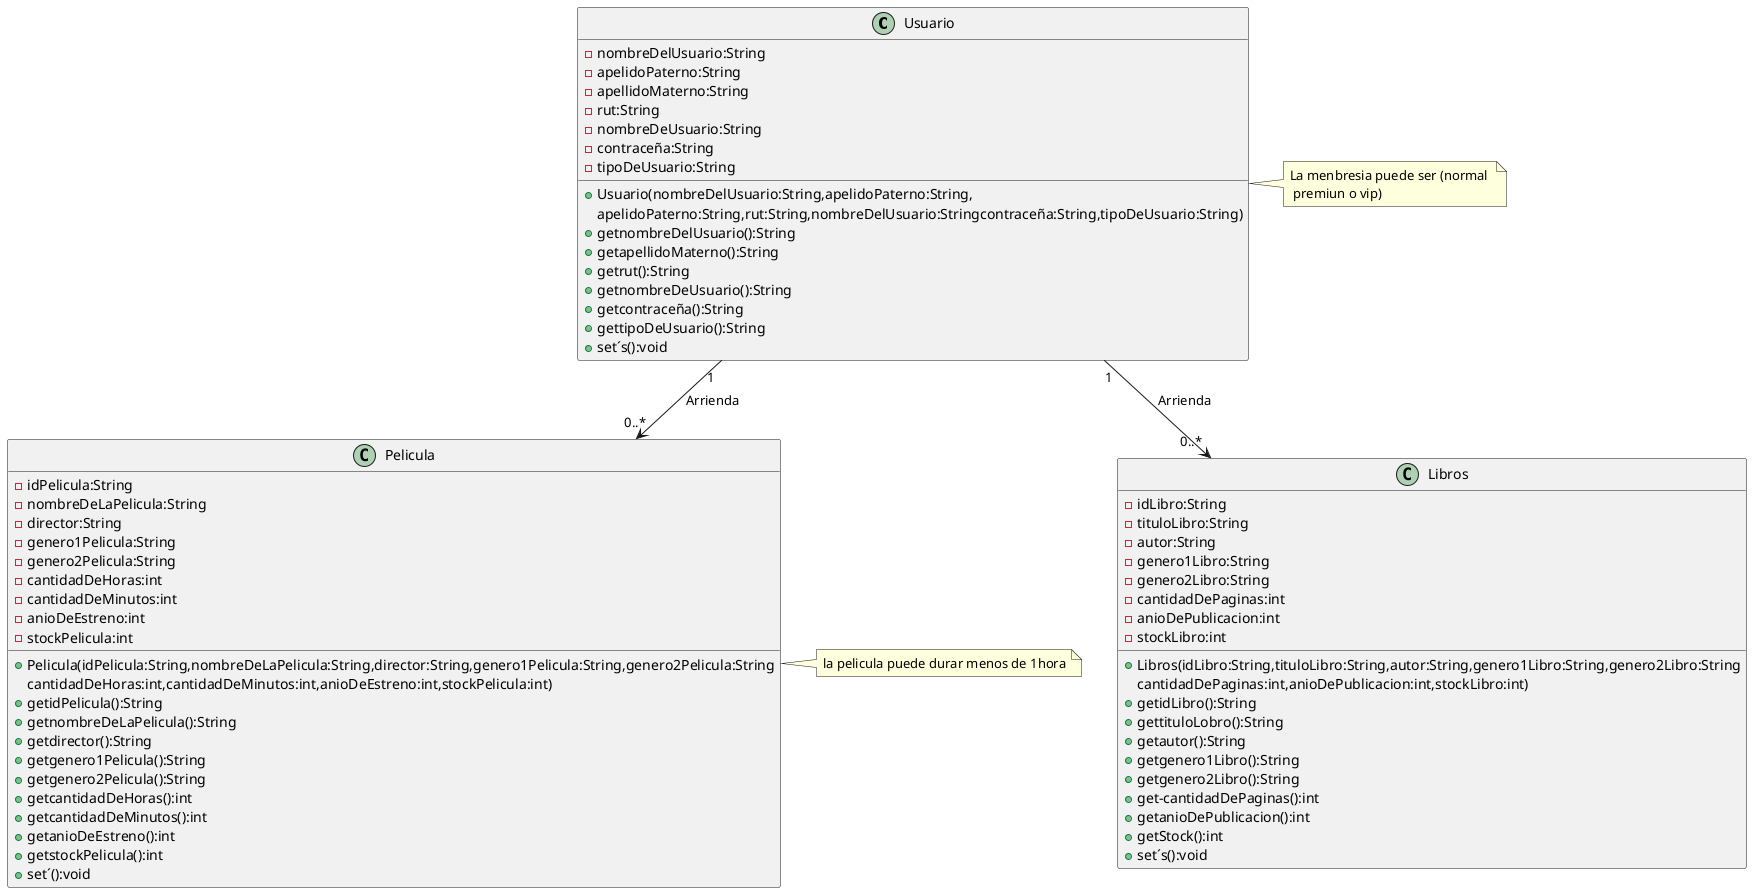 @startuml
'https://plantuml.com/sequence-diagram


class Usuario{
-nombreDelUsuario:String
-apelidoPaterno:String
-apellidoMaterno:String
-rut:String
-nombreDeUsuario:String
-contraceña:String
-tipoDeUsuario:String

+Usuario(nombreDelUsuario:String,apelidoPaterno:String,
apelidoPaterno:String,rut:String,nombreDelUsuario:Stringcontraceña:String,tipoDeUsuario:String)
+getnombreDelUsuario():String
+getapellidoMaterno():String
+getrut():String
+getnombreDeUsuario():String
+getcontraceña():String
+gettipoDeUsuario():String
+set´s():void

}

class Libros{
-idLibro:String
-tituloLibro:String
-autor:String
-genero1Libro:String
-genero2Libro:String
-cantidadDePaginas:int
-anioDePublicacion:int
-stockLibro:int
+Libros(idLibro:String,tituloLibro:String,autor:String,genero1Libro:String,genero2Libro:String
cantidadDePaginas:int,anioDePublicacion:int,stockLibro:int)
+getidLibro():String
+gettituloLobro():String
+getautor():String
+getgenero1Libro():String
+getgenero2Libro():String
+get-cantidadDePaginas():int
+getanioDePublicacion():int
+getStock():int
+set´s():void
}

class Pelicula{
-idPelicula:String
-nombreDeLaPelicula:String
-director:String
-genero1Pelicula:String
-genero2Pelicula:String
-cantidadDeHoras:int
-cantidadDeMinutos:int
-anioDeEstreno:int
-stockPelicula:int

+Pelicula(idPelicula:String,nombreDeLaPelicula:String,director:String,genero1Pelicula:String,genero2Pelicula:String
cantidadDeHoras:int,cantidadDeMinutos:int,anioDeEstreno:int,stockPelicula:int)
+getidPelicula():String
+getnombreDeLaPelicula():String
+getdirector():String
+getgenero1Pelicula():String
+getgenero2Pelicula():String
+getcantidadDeHoras():int
+getcantidadDeMinutos():int
+getanioDeEstreno():int
+getstockPelicula():int
+set´():void
}

note "La menbresia puede ser (normal \n premiun o vip)" as N1
note "la pelicula puede durar menos de 1hora" as N2


Usuario"1"-->"0..*"Libros:Arrienda
Usuario"1"-->"0..*"Pelicula:Arrienda

Usuario ->N1
Pelicula->N2
@enduml